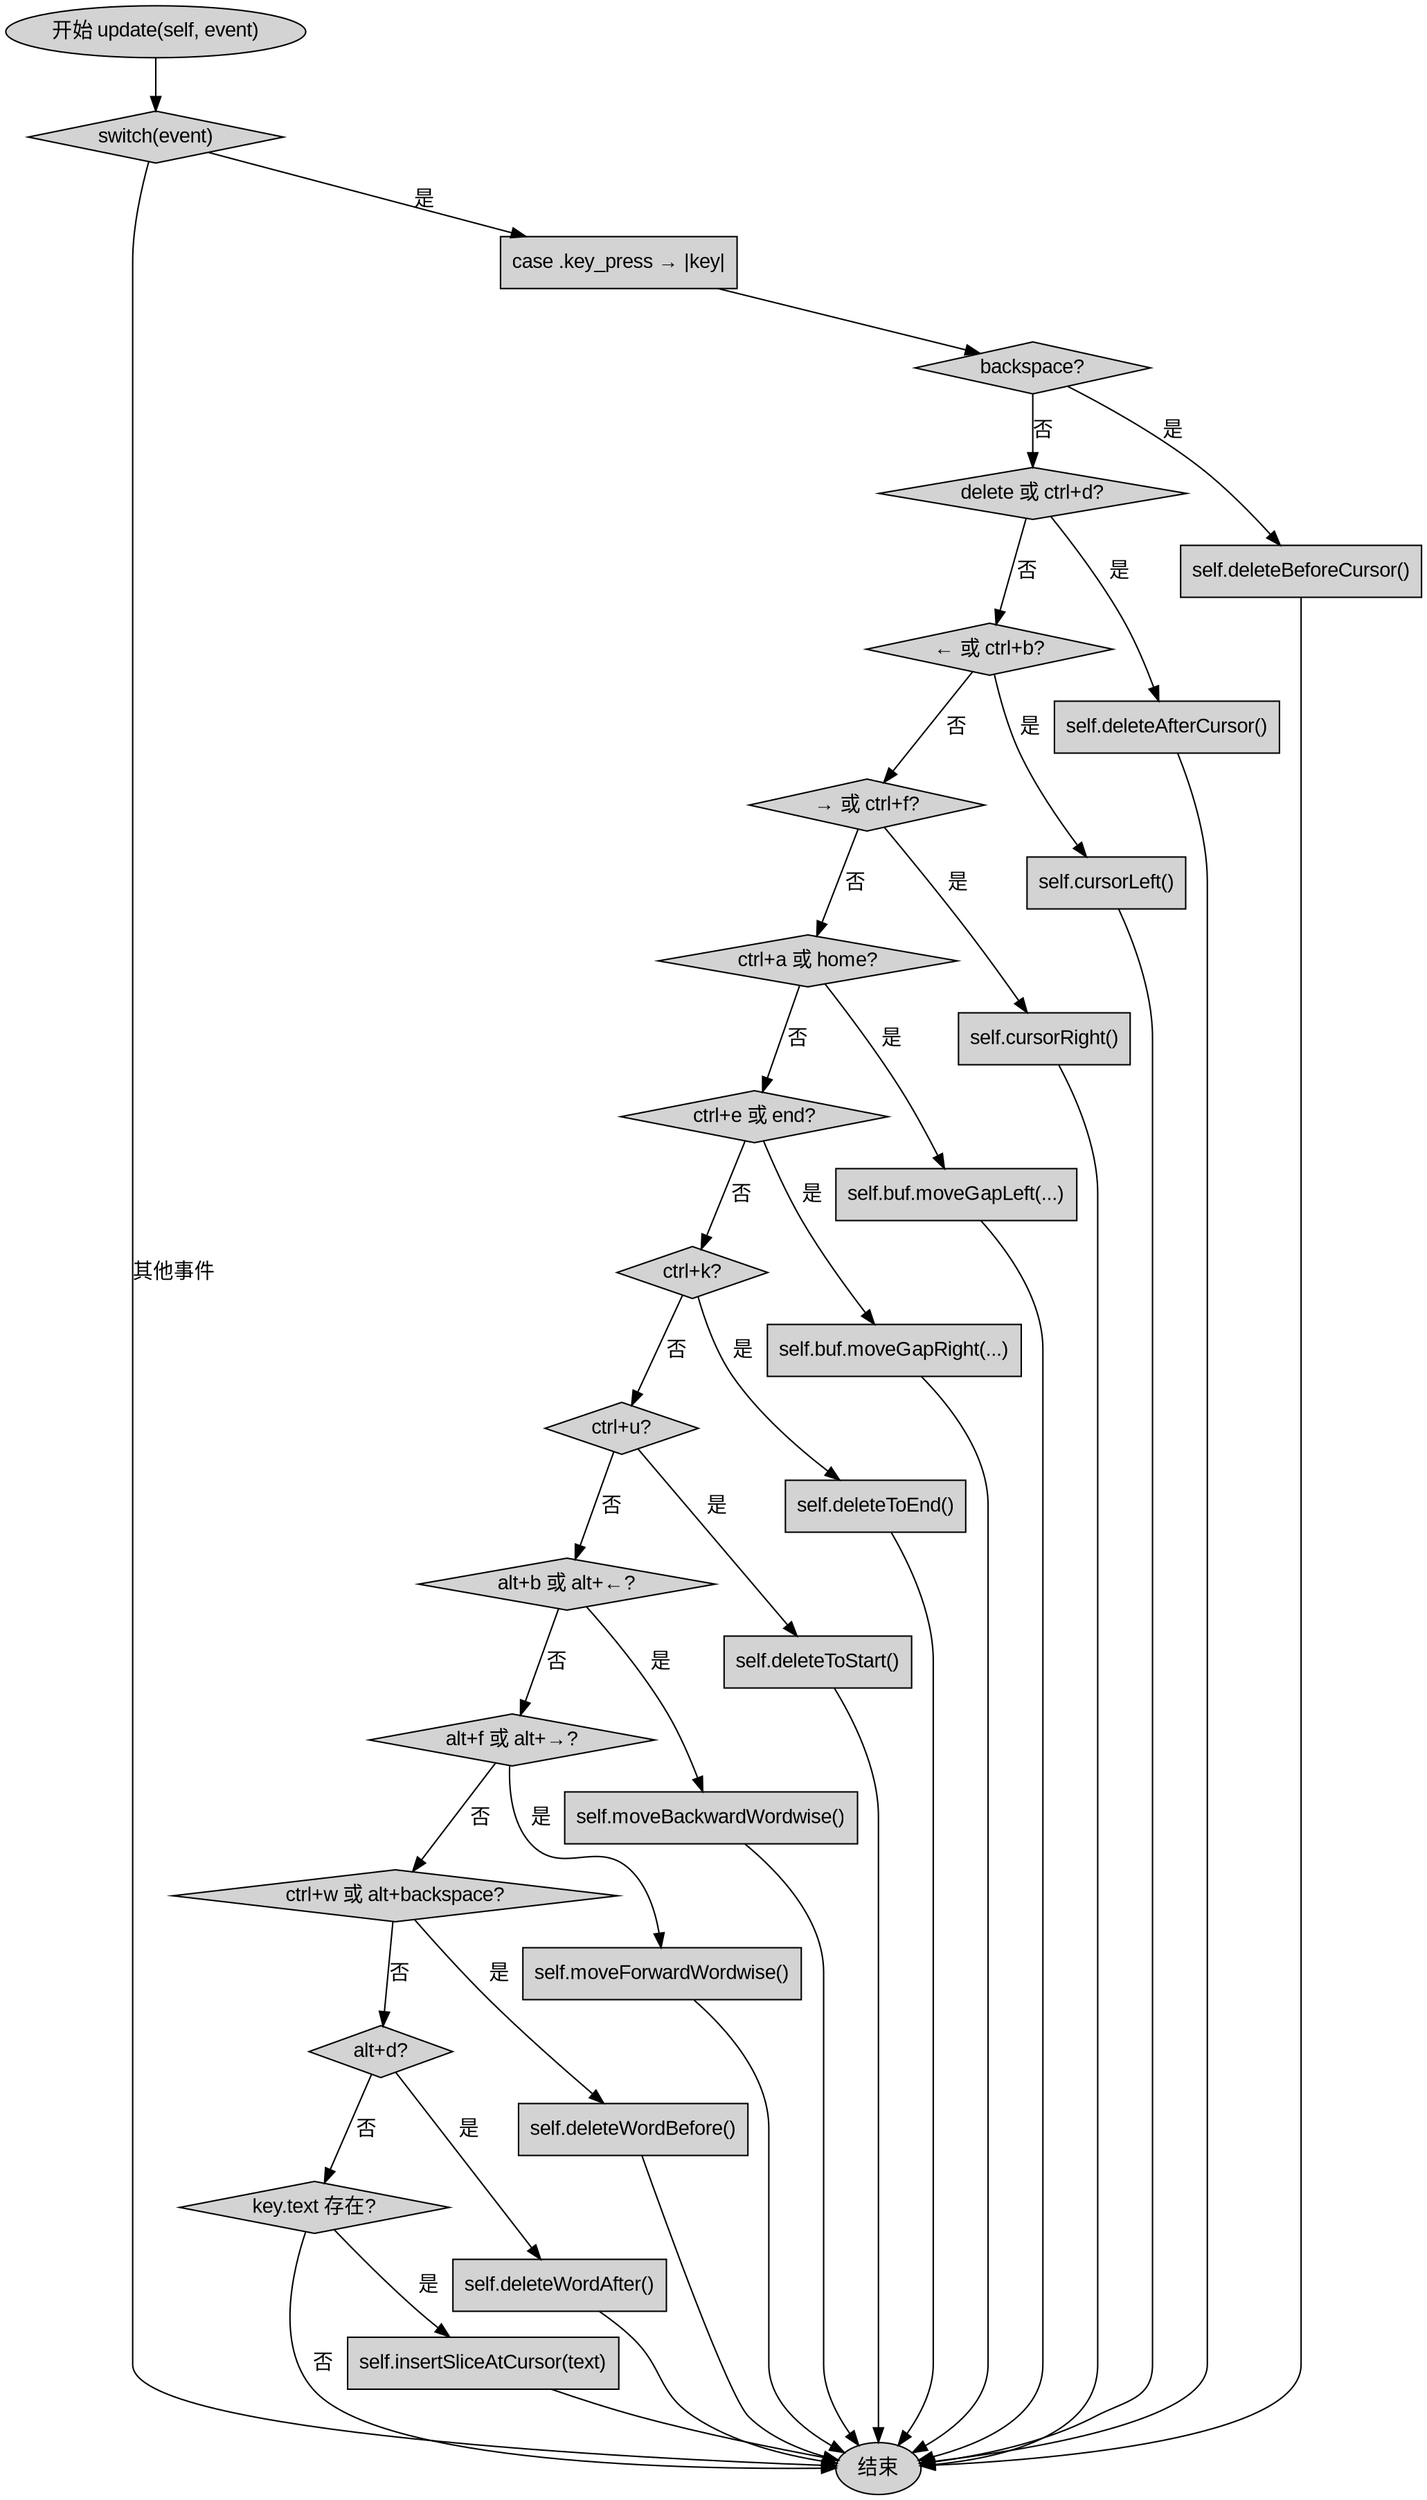 
digraph TextInput_update {
    node [shape=rectangle fontname="Arial" style=filled fillcolor=lightgray];
    edge [fontname="Arial"];

    start [label="开始 update(self, event)" shape=ellipse];
    end [label="结束" shape=ellipse];
    event_switch [label="switch(event)" shape=diamond];
    key_press_case [label="case .key_press → |key|"];
    check_backspace [label="backspace?" shape=diamond];
    check_delete [label="delete 或 ctrl+d?" shape=diamond];
    check_left [label="← 或 ctrl+b?" shape=diamond];
    check_right [label="→ 或 ctrl+f?" shape=diamond];
    check_home [label="ctrl+a 或 home?" shape=diamond];
    check_end [label="ctrl+e 或 end?" shape=diamond];
    check_k [label="ctrl+k?" shape=diamond];
    check_u [label="ctrl+u?" shape=diamond];
    check_alt_b [label="alt+b 或 alt+←?" shape=diamond];
    check_alt_f [label="alt+f 或 alt+→?" shape=diamond];
    check_w [label="ctrl+w 或 alt+backspace?" shape=diamond];
    check_alt_d [label="alt+d?" shape=diamond];
    check_text [label="key.text 存在?" shape=diamond];

    start -> event_switch;
    event_switch -> key_press_case [label="是"];
    key_press_case -> check_backspace;

    check_backspace -> deleteBeforeCursor [label="是"];
    check_backspace -> check_delete [label="否"];

    check_delete -> deleteAfterCursor [label="是"];
    check_delete -> check_left [label="否"];

    check_left -> cursorLeft [label="是"];
    check_left -> check_right [label="否"];

    check_right -> cursorRight [label="是"];
    check_right -> check_home [label="否"];

    check_home -> moveGapLeft [label="是"];
    check_home -> check_end [label="否"];

    check_end -> moveGapRight [label="是"];
    check_end -> check_k [label="否"];

    check_k -> deleteToEnd [label="是"];
    check_k -> check_u [label="否"];

    check_u -> deleteToStart [label="是"];
    check_u -> check_alt_b [label="否"];

    check_alt_b -> moveBackwardWordwise [label="是"];
    check_alt_b -> check_alt_f [label="否"];

    check_alt_f -> moveForwardWordwise [label="是"];
    check_alt_f -> check_w [label="否"];

    check_w -> deleteWordBefore [label="是"];
    check_w -> check_alt_d [label="否"];

    check_alt_d -> deleteWordAfter [label="是"];
    check_alt_d -> check_text [label="否"];

    check_text -> insertSliceAtCursor [label="是"];
    check_text -> end [label="否"];

    // 操作节点
    deleteBeforeCursor [label="self.deleteBeforeCursor()"];
    deleteAfterCursor [label="self.deleteAfterCursor()"];
    cursorLeft [label="self.cursorLeft()"];
    cursorRight [label="self.cursorRight()"];
    moveGapLeft [label="self.buf.moveGapLeft(...)"];
    moveGapRight [label="self.buf.moveGapRight(...)"];
    deleteToEnd [label="self.deleteToEnd()"];
    deleteToStart [label="self.deleteToStart()"];
    moveBackwardWordwise [label="self.moveBackwardWordwise()"];
    moveForwardWordwise [label="self.moveForwardWordwise()"];
    deleteWordBefore [label="self.deleteWordBefore()"];
    deleteWordAfter [label="self.deleteWordAfter()"];
    insertSliceAtCursor [label="self.insertSliceAtCursor(text)"];

    // 连接操作节点到结束
    deleteBeforeCursor -> end;
    deleteAfterCursor -> end;
    cursorLeft -> end;
    cursorRight -> end;
    moveGapLeft -> end;
    moveGapRight -> end;
    deleteToEnd -> end;
    deleteToStart -> end;
    moveBackwardWordwise -> end;
    moveForwardWordwise -> end;
    deleteWordBefore -> end;
    deleteWordAfter -> end;
    insertSliceAtCursor -> end;

    // 默认事件分支
    event_switch -> end [label="其他事件"];
}
